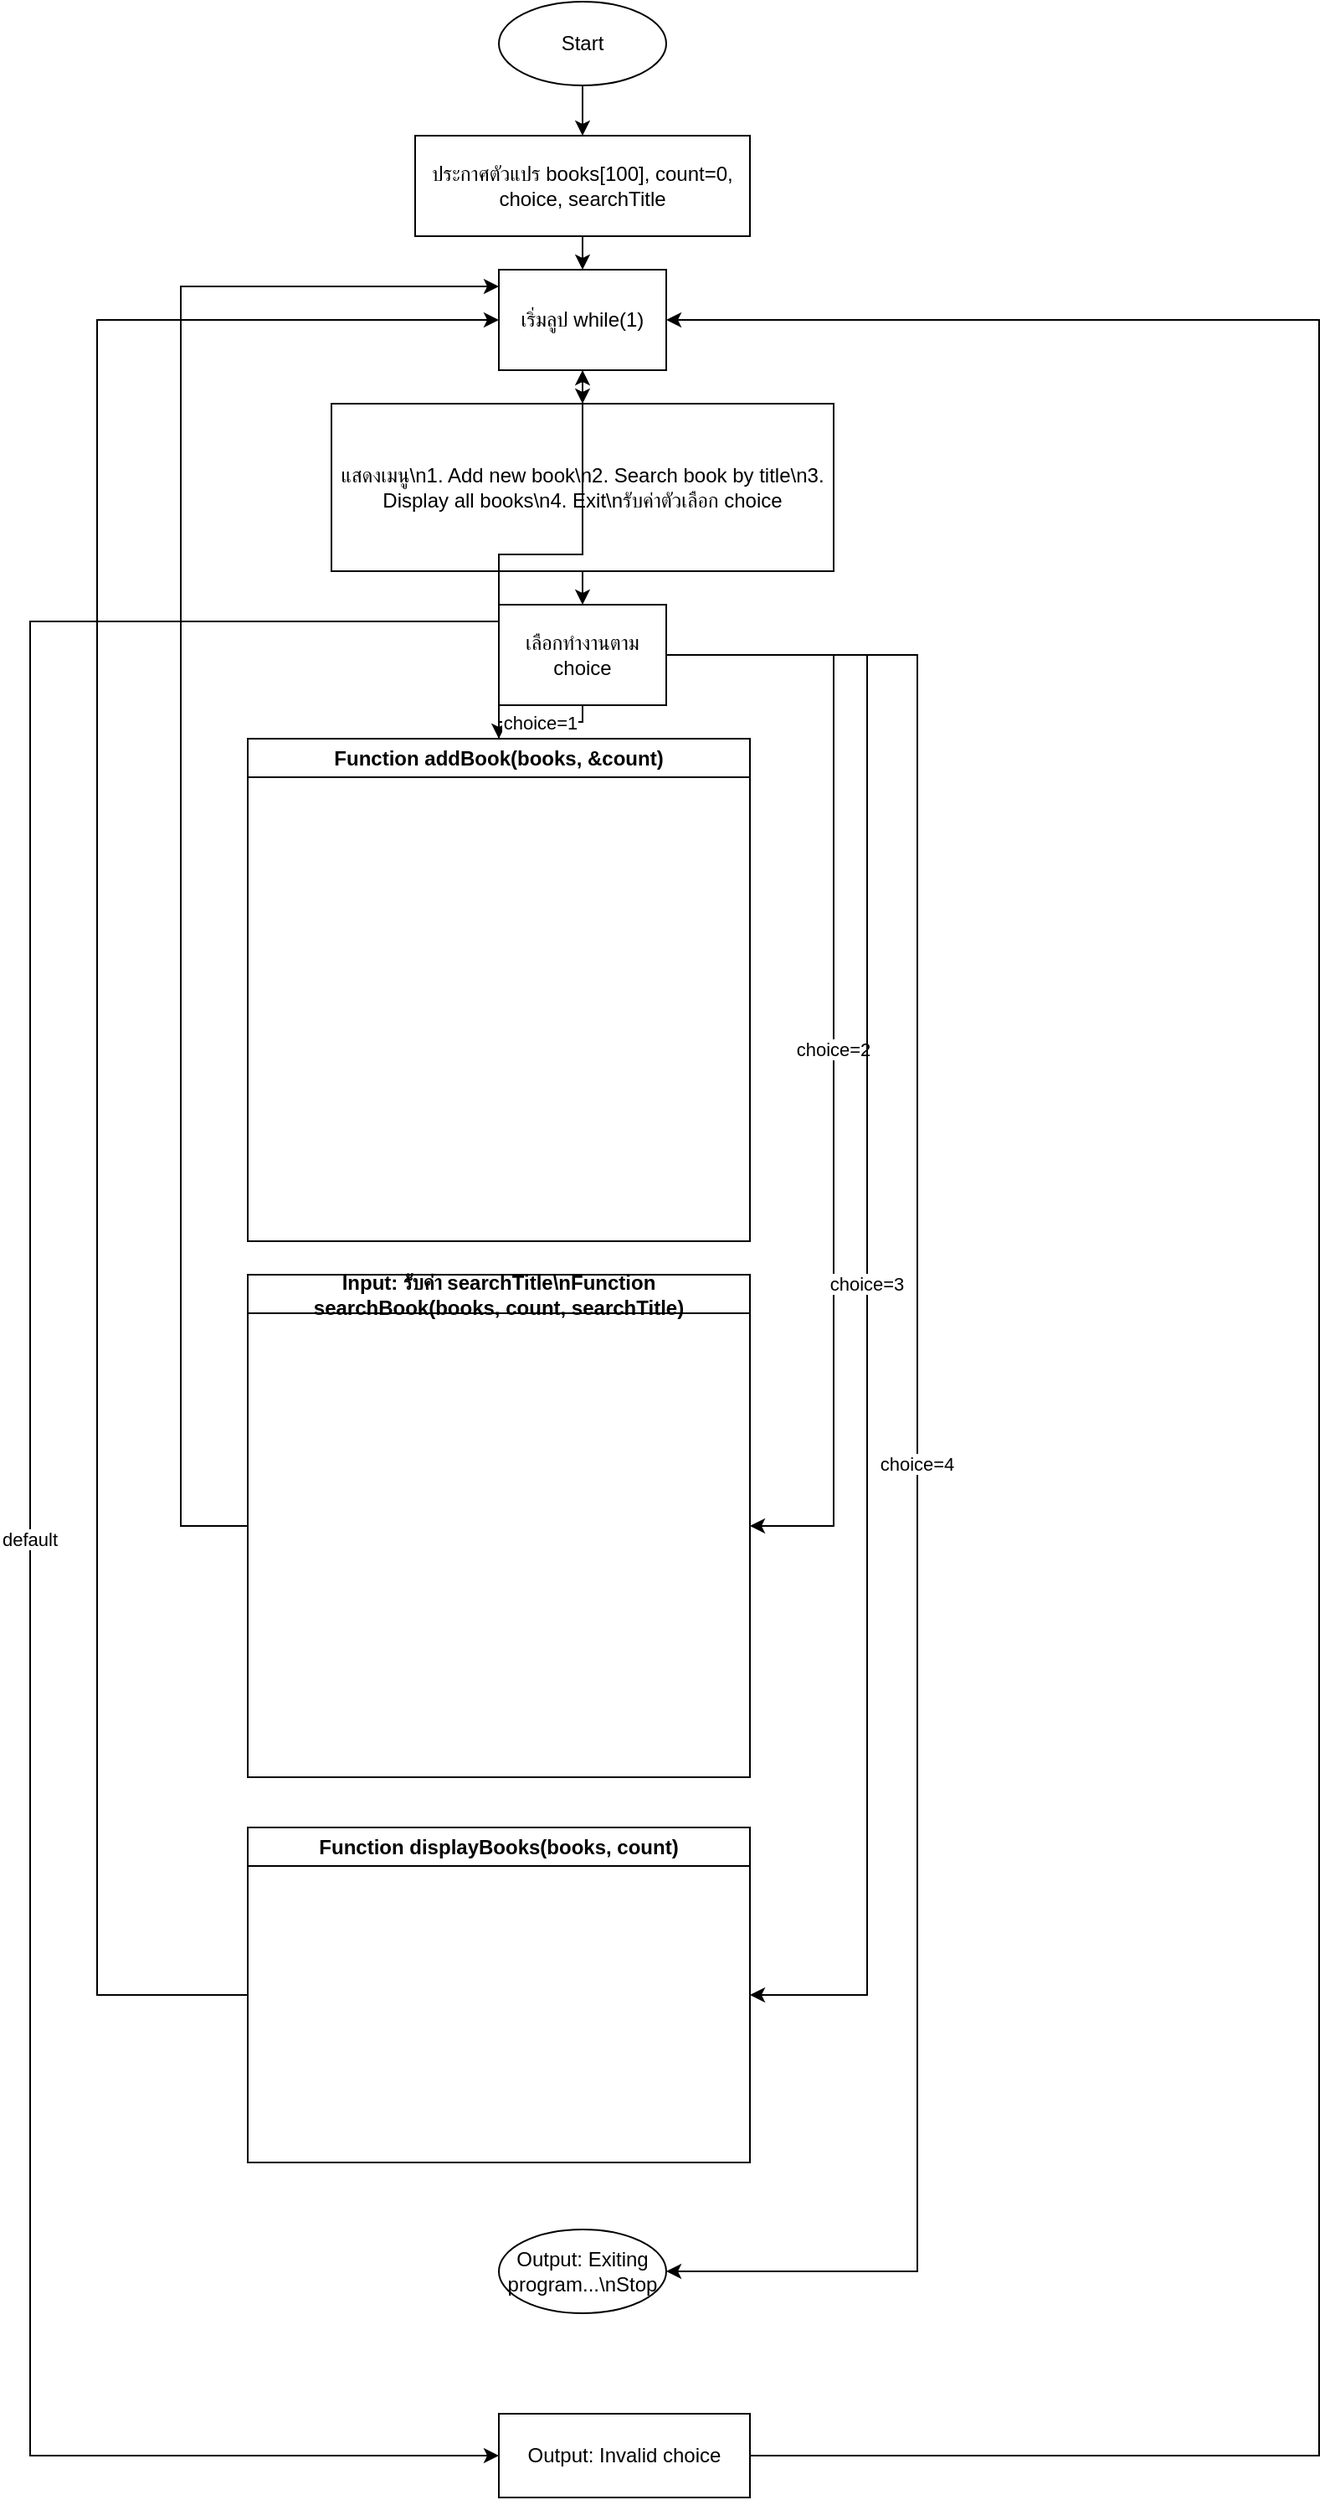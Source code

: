 <mxfile version="28.2.5" pages="2">
  <diagram name="Page-1" id="Qnb-MdqNoxR_H-0la0g4">
    <mxGraphModel dx="1281" dy="527" grid="1" gridSize="10" guides="1" tooltips="1" connect="1" arrows="1" fold="1" page="1" pageScale="1" pageWidth="850" pageHeight="1100" math="0" shadow="0">
      <root>
        <mxCell id="0" />
        <mxCell id="1" parent="0" />
        <mxCell id="2" value="Start" style="ellipse;whiteSpace=wrap;" parent="1" vertex="1">
          <mxGeometry x="300" y="20" width="100" height="50" as="geometry" />
        </mxCell>
        <mxCell id="3" value="ประกาศตัวแปร books[100], count=0, choice, searchTitle" style="rectangle;whiteSpace=wrap;" parent="1" vertex="1">
          <mxGeometry x="250" y="100" width="200" height="60" as="geometry" />
        </mxCell>
        <mxCell id="4" value="เริ่มลูป while(1)" style="diamond;whiteSpace=wrap;" parent="1" vertex="1">
          <mxGeometry x="300" y="180" width="100" height="60" as="geometry" />
        </mxCell>
        <mxCell id="5" value="แสดงเมนู\n1. Add new book\n2. Search book by title\n3. Display all books\n4. Exit\nรับค่าตัวเลือก choice" style="parallelogram;whiteSpace=wrap;" parent="1" vertex="1">
          <mxGeometry x="200" y="260" width="300" height="100" as="geometry" />
        </mxCell>
        <mxCell id="6" value="เลือกทำงานตาม choice" style="diamond;whiteSpace=wrap;" parent="1" vertex="1">
          <mxGeometry x="300" y="380" width="100" height="60" as="geometry" />
        </mxCell>
        <mxCell id="7" value="Function addBook(books, &amp;count)" style="swimlane;whiteSpace=wrap;" parent="1" vertex="1">
          <mxGeometry x="150" y="460" width="300" height="300" as="geometry" />
        </mxCell>
        <mxCell id="8" value="Input: รับค่า searchTitle\nFunction searchBook(books, count, searchTitle)" style="swimlane;whiteSpace=wrap;" parent="1" vertex="1">
          <mxGeometry x="150" y="780" width="300" height="300" as="geometry" />
        </mxCell>
        <mxCell id="9" value="Function displayBooks(books, count)" style="swimlane;whiteSpace=wrap;" parent="1" vertex="1">
          <mxGeometry x="150" y="1110" width="300" height="200" as="geometry" />
        </mxCell>
        <mxCell id="10" value="Output: Exiting program...\nStop" style="ellipse;whiteSpace=wrap;" parent="1" vertex="1">
          <mxGeometry x="300" y="1350" width="100" height="50" as="geometry" />
        </mxCell>
        <mxCell id="11" value="Output: Invalid choice" style="parallelogram;whiteSpace=wrap;" parent="1" vertex="1">
          <mxGeometry x="300" y="1460" width="150" height="50" as="geometry" />
        </mxCell>
        <mxCell id="12" style="edgeStyle=orthogonalEdgeStyle;rounded=0;" parent="1" source="2" target="3" edge="1">
          <mxGeometry relative="1" as="geometry" />
        </mxCell>
        <mxCell id="13" style="edgeStyle=orthogonalEdgeStyle;rounded=0;" parent="1" source="3" target="4" edge="1">
          <mxGeometry relative="1" as="geometry" />
        </mxCell>
        <mxCell id="14" style="edgeStyle=orthogonalEdgeStyle;rounded=0;" parent="1" source="4" target="5" edge="1">
          <mxGeometry relative="1" as="geometry" />
        </mxCell>
        <mxCell id="15" style="edgeStyle=orthogonalEdgeStyle;rounded=0;" parent="1" source="5" target="6" edge="1">
          <mxGeometry relative="1" as="geometry" />
        </mxCell>
        <mxCell id="16" value="choice=1" style="edgeStyle=orthogonalEdgeStyle;rounded=0;" parent="1" source="6" target="7" edge="1">
          <mxGeometry relative="1" as="geometry" />
        </mxCell>
        <mxCell id="17" value="choice=2" style="edgeStyle=orthogonalEdgeStyle;rounded=0;" parent="1" source="6" target="8" edge="1">
          <mxGeometry relative="1" as="geometry">
            <Array as="points">
              <mxPoint x="500" y="410" />
              <mxPoint x="500" y="930" />
            </Array>
          </mxGeometry>
        </mxCell>
        <mxCell id="18" value="choice=3" style="edgeStyle=orthogonalEdgeStyle;rounded=0;" parent="1" source="6" target="9" edge="1">
          <mxGeometry relative="1" as="geometry">
            <Array as="points">
              <mxPoint x="520" y="410" />
              <mxPoint x="520" y="1210" />
            </Array>
          </mxGeometry>
        </mxCell>
        <mxCell id="19" value="choice=4" style="edgeStyle=orthogonalEdgeStyle;rounded=0;" parent="1" source="6" target="10" edge="1">
          <mxGeometry relative="1" as="geometry">
            <Array as="points">
              <mxPoint x="550" y="410" />
              <mxPoint x="550" y="1375" />
            </Array>
          </mxGeometry>
        </mxCell>
        <mxCell id="20" value="default" style="edgeStyle=orthogonalEdgeStyle;rounded=0;" parent="1" source="6" target="11" edge="1">
          <mxGeometry relative="1" as="geometry">
            <Array as="points">
              <mxPoint x="20" y="390" />
              <mxPoint x="20" y="1485" />
            </Array>
          </mxGeometry>
        </mxCell>
        <mxCell id="21" style="edgeStyle=orthogonalEdgeStyle;rounded=0;" parent="1" source="7" target="4" edge="1">
          <mxGeometry relative="1" as="geometry" />
        </mxCell>
        <mxCell id="22" style="edgeStyle=orthogonalEdgeStyle;rounded=0;" parent="1" source="8" target="4" edge="1">
          <mxGeometry relative="1" as="geometry">
            <Array as="points">
              <mxPoint x="110" y="930" />
              <mxPoint x="110" y="190" />
            </Array>
          </mxGeometry>
        </mxCell>
        <mxCell id="23" style="edgeStyle=orthogonalEdgeStyle;rounded=0;" parent="1" source="9" target="4" edge="1">
          <mxGeometry relative="1" as="geometry">
            <Array as="points">
              <mxPoint x="60" y="1210" />
              <mxPoint x="60" y="210" />
            </Array>
          </mxGeometry>
        </mxCell>
        <mxCell id="24" style="edgeStyle=orthogonalEdgeStyle;rounded=0;" parent="1" source="11" target="4" edge="1">
          <mxGeometry relative="1" as="geometry">
            <Array as="points">
              <mxPoint x="790" y="1485" />
              <mxPoint x="790" y="210" />
            </Array>
          </mxGeometry>
        </mxCell>
      </root>
    </mxGraphModel>
  </diagram>
  <diagram id="q-CIciFuJYpiS8QPMkeO" name="Page-2">
    <mxGraphModel dx="1042" dy="527" grid="1" gridSize="10" guides="1" tooltips="1" connect="1" arrows="1" fold="1" page="1" pageScale="1" pageWidth="827" pageHeight="1169" math="0" shadow="0">
      <root>
        <mxCell id="0" />
        <mxCell id="1" parent="0" />
      </root>
    </mxGraphModel>
  </diagram>
</mxfile>
